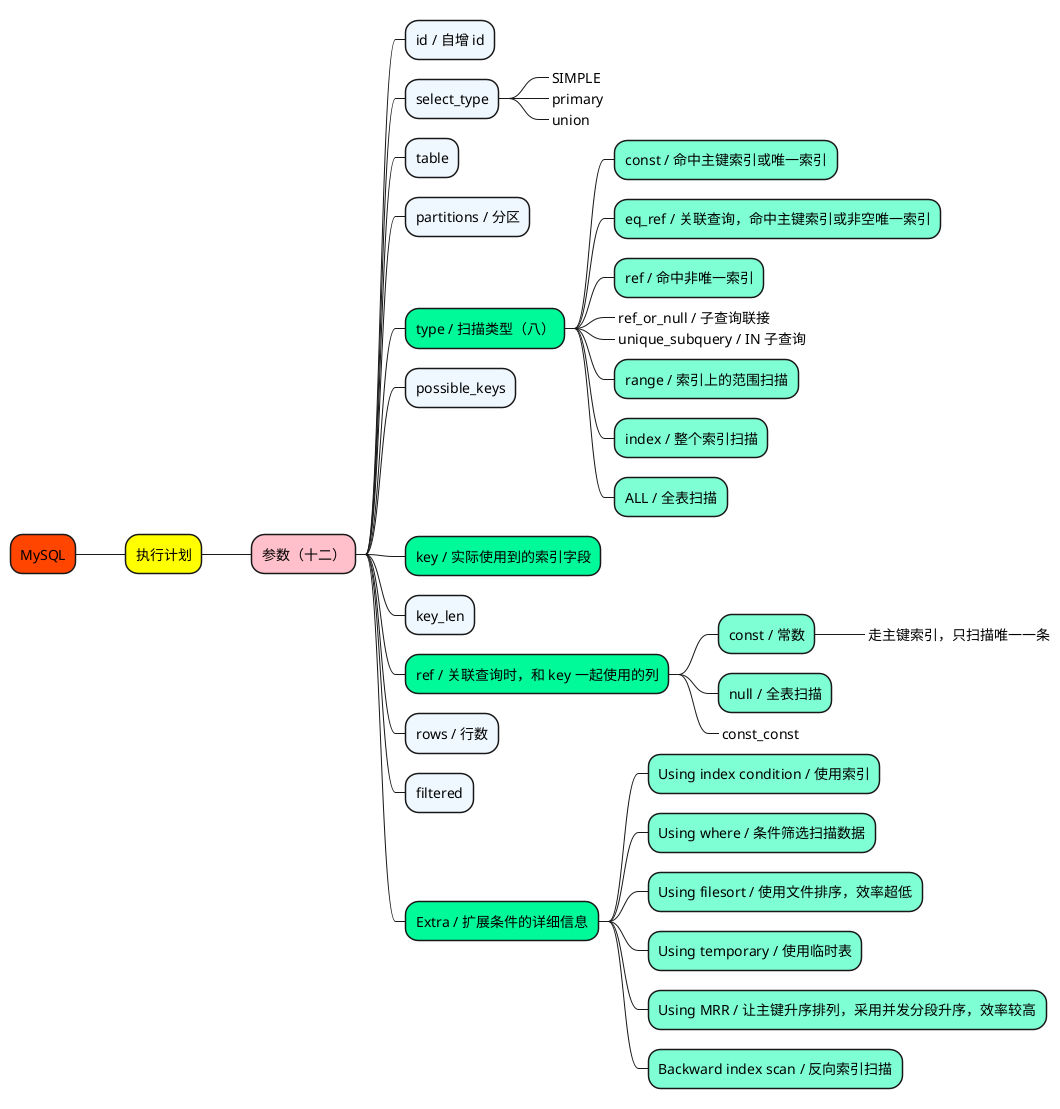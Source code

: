 @startmindmap

+[#OrangeRed] MySQL

++[#yellow] 执行计划

+++[#Pink] 参数（十二）
++++[#AliceBlue] id / 自增 id
++++[#AliceBlue] select_type
+++++_ SIMPLE
+++++_ primary
+++++_ union
++++[#AliceBlue] table
++++[#AliceBlue] partitions / 分区

++++[#MediumSpringGreen] type / 扫描类型（八）
+++++[#Aquamarine] const / 命中主键索引或唯一索引
+++++[#Aquamarine] eq_ref / 关联查询，命中主键索引或非空唯一索引
+++++[#Aquamarine] ref / 命中非唯一索引
+++++[#Aquamarine]_ ref_or_null / 子查询联接
+++++[#Aquamarine]_ unique_subquery / IN 子查询
+++++[#Aquamarine] range / 索引上的范围扫描
+++++[#Aquamarine] index / 整个索引扫描
+++++[#Aquamarine] ALL / 全表扫描

++++[#AliceBlue] possible_keys

++++[#MediumSpringGreen] key / 实际使用到的索引字段

++++[#AliceBlue] key_len

++++[#MediumSpringGreen] ref / 关联查询时，和 key 一起使用的列
+++++[#Aquamarine] const / 常数
++++++[#Aquamarine]_ 走主键索引，只扫描唯一一条
+++++[#Aquamarine] null / 全表扫描
+++++[#Aquamarine]_ const_const

++++[#AliceBlue] rows / 行数
++++[#AliceBlue] filtered

++++[#MediumSpringGreen] Extra / 扩展条件的详细信息
+++++[#Aquamarine] Using index condition / 使用索引
+++++[#Aquamarine] Using where / 条件筛选扫描数据
+++++[#Aquamarine] Using filesort / 使用文件排序，效率超低
+++++[#Aquamarine] Using temporary / 使用临时表
+++++[#Aquamarine] Using MRR / 让主键升序排列，采用并发分段升序，效率较高
+++++[#Aquamarine] Backward index scan / 反向索引扫描


@endmindmap